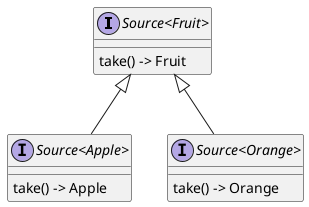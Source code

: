 @startuml


interface "Source<Fruit>" {
    take() -> Fruit
}

interface "Source<Apple>" {
    take() -> Apple
}

interface "Source<Orange>" {
    take() -> Orange
}

"Source<Fruit>" <|-- "Source<Orange>"
"Source<Fruit>" <|-- "Source<Apple>"

@enduml
